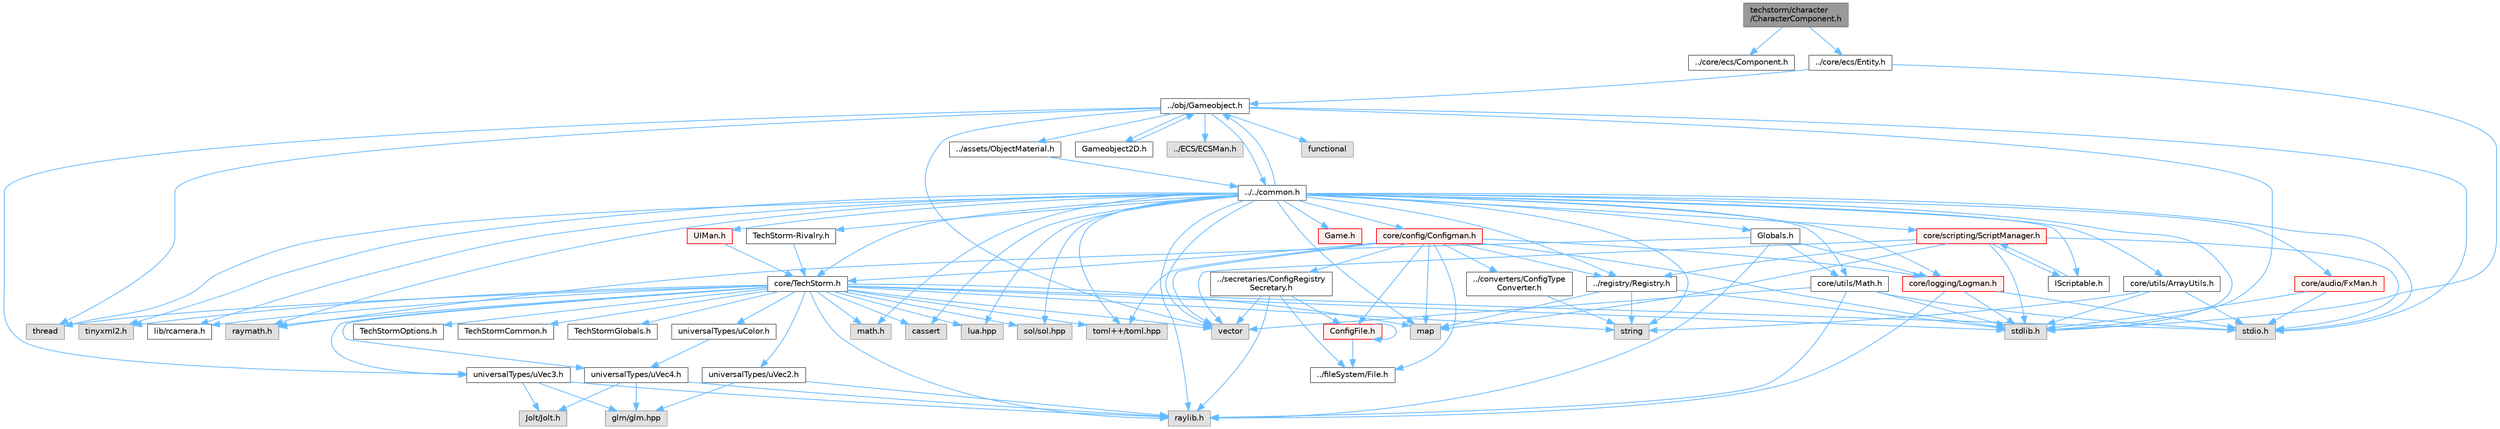 digraph "techstorm/character/CharacterComponent.h"
{
 // LATEX_PDF_SIZE
  bgcolor="transparent";
  edge [fontname=Helvetica,fontsize=10,labelfontname=Helvetica,labelfontsize=10];
  node [fontname=Helvetica,fontsize=10,shape=box,height=0.2,width=0.4];
  Node1 [id="Node000001",label="techstorm/character\l/CharacterComponent.h",height=0.2,width=0.4,color="gray40", fillcolor="grey60", style="filled", fontcolor="black",tooltip=" "];
  Node1 -> Node2 [id="edge1_Node000001_Node000002",color="steelblue1",style="solid",tooltip=" "];
  Node2 [id="Node000002",label="../core/ecs/Component.h",height=0.2,width=0.4,color="grey40", fillcolor="white", style="filled",URL="$core_2ecs_2_component_8h.html",tooltip=" "];
  Node1 -> Node3 [id="edge2_Node000001_Node000003",color="steelblue1",style="solid",tooltip=" "];
  Node3 [id="Node000003",label="../core/ecs/Entity.h",height=0.2,width=0.4,color="grey40", fillcolor="white", style="filled",URL="$core_2ecs_2_entity_8h.html",tooltip=" "];
  Node3 -> Node4 [id="edge3_Node000003_Node000004",color="steelblue1",style="solid",tooltip=" "];
  Node4 [id="Node000004",label="../obj/Gameobject.h",height=0.2,width=0.4,color="grey40", fillcolor="white", style="filled",URL="$core_2obj_2_gameobject_8h.html",tooltip=" "];
  Node4 -> Node5 [id="edge4_Node000004_Node000005",color="steelblue1",style="solid",tooltip=" "];
  Node5 [id="Node000005",label="../../common.h",height=0.2,width=0.4,color="grey40", fillcolor="white", style="filled",URL="$_common_8h.html",tooltip=" "];
  Node5 -> Node6 [id="edge5_Node000005_Node000006",color="steelblue1",style="solid",tooltip=" "];
  Node6 [id="Node000006",label="raylib.h",height=0.2,width=0.4,color="grey60", fillcolor="#E0E0E0", style="filled",tooltip=" "];
  Node5 -> Node7 [id="edge6_Node000005_Node000007",color="steelblue1",style="solid",tooltip=" "];
  Node7 [id="Node000007",label="raymath.h",height=0.2,width=0.4,color="grey60", fillcolor="#E0E0E0", style="filled",tooltip=" "];
  Node5 -> Node8 [id="edge7_Node000005_Node000008",color="steelblue1",style="solid",tooltip=" "];
  Node8 [id="Node000008",label="lib/rcamera.h",height=0.2,width=0.4,color="grey40", fillcolor="white", style="filled",URL="$rcamera_8h.html",tooltip=" "];
  Node5 -> Node9 [id="edge8_Node000005_Node000009",color="steelblue1",style="solid",tooltip=" "];
  Node9 [id="Node000009",label="stdio.h",height=0.2,width=0.4,color="grey60", fillcolor="#E0E0E0", style="filled",tooltip=" "];
  Node5 -> Node10 [id="edge9_Node000005_Node000010",color="steelblue1",style="solid",tooltip=" "];
  Node10 [id="Node000010",label="stdlib.h",height=0.2,width=0.4,color="grey60", fillcolor="#E0E0E0", style="filled",tooltip=" "];
  Node5 -> Node11 [id="edge10_Node000005_Node000011",color="steelblue1",style="solid",tooltip=" "];
  Node11 [id="Node000011",label="string",height=0.2,width=0.4,color="grey60", fillcolor="#E0E0E0", style="filled",tooltip=" "];
  Node5 -> Node12 [id="edge11_Node000005_Node000012",color="steelblue1",style="solid",tooltip=" "];
  Node12 [id="Node000012",label="vector",height=0.2,width=0.4,color="grey60", fillcolor="#E0E0E0", style="filled",tooltip=" "];
  Node5 -> Node13 [id="edge12_Node000005_Node000013",color="steelblue1",style="solid",tooltip=" "];
  Node13 [id="Node000013",label="map",height=0.2,width=0.4,color="grey60", fillcolor="#E0E0E0", style="filled",tooltip=" "];
  Node5 -> Node14 [id="edge13_Node000005_Node000014",color="steelblue1",style="solid",tooltip=" "];
  Node14 [id="Node000014",label="thread",height=0.2,width=0.4,color="grey60", fillcolor="#E0E0E0", style="filled",tooltip=" "];
  Node5 -> Node15 [id="edge14_Node000005_Node000015",color="steelblue1",style="solid",tooltip=" "];
  Node15 [id="Node000015",label="math.h",height=0.2,width=0.4,color="grey60", fillcolor="#E0E0E0", style="filled",tooltip=" "];
  Node5 -> Node16 [id="edge15_Node000005_Node000016",color="steelblue1",style="solid",tooltip=" "];
  Node16 [id="Node000016",label="cassert",height=0.2,width=0.4,color="grey60", fillcolor="#E0E0E0", style="filled",tooltip=" "];
  Node5 -> Node17 [id="edge16_Node000005_Node000017",color="steelblue1",style="solid",tooltip=" "];
  Node17 [id="Node000017",label="lua.hpp",height=0.2,width=0.4,color="grey60", fillcolor="#E0E0E0", style="filled",tooltip=" "];
  Node5 -> Node18 [id="edge17_Node000005_Node000018",color="steelblue1",style="solid",tooltip=" "];
  Node18 [id="Node000018",label="sol/sol.hpp",height=0.2,width=0.4,color="grey60", fillcolor="#E0E0E0", style="filled",tooltip=" "];
  Node5 -> Node19 [id="edge18_Node000005_Node000019",color="steelblue1",style="solid",tooltip=" "];
  Node19 [id="Node000019",label="toml++/toml.hpp",height=0.2,width=0.4,color="grey60", fillcolor="#E0E0E0", style="filled",tooltip=" "];
  Node5 -> Node20 [id="edge19_Node000005_Node000020",color="steelblue1",style="solid",tooltip=" "];
  Node20 [id="Node000020",label="tinyxml2.h",height=0.2,width=0.4,color="grey60", fillcolor="#E0E0E0", style="filled",tooltip=" "];
  Node5 -> Node21 [id="edge20_Node000005_Node000021",color="steelblue1",style="solid",tooltip=" "];
  Node21 [id="Node000021",label="Globals.h",height=0.2,width=0.4,color="grey40", fillcolor="white", style="filled",URL="$_globals_8h.html",tooltip=" "];
  Node21 -> Node6 [id="edge21_Node000021_Node000006",color="steelblue1",style="solid",tooltip=" "];
  Node21 -> Node7 [id="edge22_Node000021_Node000007",color="steelblue1",style="solid",tooltip=" "];
  Node21 -> Node22 [id="edge23_Node000021_Node000022",color="steelblue1",style="solid",tooltip=" "];
  Node22 [id="Node000022",label="core/utils/Math.h",height=0.2,width=0.4,color="grey40", fillcolor="white", style="filled",URL="$core_2utils_2_math_8h.html",tooltip=" "];
  Node22 -> Node6 [id="edge24_Node000022_Node000006",color="steelblue1",style="solid",tooltip=" "];
  Node22 -> Node10 [id="edge25_Node000022_Node000010",color="steelblue1",style="solid",tooltip=" "];
  Node22 -> Node9 [id="edge26_Node000022_Node000009",color="steelblue1",style="solid",tooltip=" "];
  Node22 -> Node12 [id="edge27_Node000022_Node000012",color="steelblue1",style="solid",tooltip=" "];
  Node21 -> Node23 [id="edge28_Node000021_Node000023",color="steelblue1",style="solid",tooltip=" "];
  Node23 [id="Node000023",label="core/logging/Logman.h",height=0.2,width=0.4,color="red", fillcolor="#FFF0F0", style="filled",URL="$core_2logging_2_logman_8h.html",tooltip=" "];
  Node23 -> Node9 [id="edge29_Node000023_Node000009",color="steelblue1",style="solid",tooltip=" "];
  Node23 -> Node10 [id="edge30_Node000023_Node000010",color="steelblue1",style="solid",tooltip=" "];
  Node23 -> Node6 [id="edge31_Node000023_Node000006",color="steelblue1",style="solid",tooltip=" "];
  Node5 -> Node26 [id="edge32_Node000005_Node000026",color="steelblue1",style="solid",tooltip=" "];
  Node26 [id="Node000026",label="core/TechStorm.h",height=0.2,width=0.4,color="grey40", fillcolor="white", style="filled",URL="$_tech_storm_8h.html",tooltip=" "];
  Node26 -> Node27 [id="edge33_Node000026_Node000027",color="steelblue1",style="solid",tooltip=" "];
  Node27 [id="Node000027",label="TechStormOptions.h",height=0.2,width=0.4,color="grey40", fillcolor="white", style="filled",URL="$_tech_storm_options_8h.html",tooltip=" "];
  Node26 -> Node28 [id="edge34_Node000026_Node000028",color="steelblue1",style="solid",tooltip=" "];
  Node28 [id="Node000028",label="TechStormCommon.h",height=0.2,width=0.4,color="grey40", fillcolor="white", style="filled",URL="$_tech_storm_common_8h.html",tooltip=" "];
  Node26 -> Node29 [id="edge35_Node000026_Node000029",color="steelblue1",style="solid",tooltip=" "];
  Node29 [id="Node000029",label="TechStormGlobals.h",height=0.2,width=0.4,color="grey40", fillcolor="white", style="filled",URL="$_tech_storm_globals_8h.html",tooltip=" "];
  Node26 -> Node6 [id="edge36_Node000026_Node000006",color="steelblue1",style="solid",tooltip=" "];
  Node26 -> Node7 [id="edge37_Node000026_Node000007",color="steelblue1",style="solid",tooltip=" "];
  Node26 -> Node8 [id="edge38_Node000026_Node000008",color="steelblue1",style="solid",tooltip=" "];
  Node26 -> Node9 [id="edge39_Node000026_Node000009",color="steelblue1",style="solid",tooltip=" "];
  Node26 -> Node10 [id="edge40_Node000026_Node000010",color="steelblue1",style="solid",tooltip=" "];
  Node26 -> Node12 [id="edge41_Node000026_Node000012",color="steelblue1",style="solid",tooltip=" "];
  Node26 -> Node11 [id="edge42_Node000026_Node000011",color="steelblue1",style="solid",tooltip=" "];
  Node26 -> Node13 [id="edge43_Node000026_Node000013",color="steelblue1",style="solid",tooltip=" "];
  Node26 -> Node14 [id="edge44_Node000026_Node000014",color="steelblue1",style="solid",tooltip=" "];
  Node26 -> Node15 [id="edge45_Node000026_Node000015",color="steelblue1",style="solid",tooltip=" "];
  Node26 -> Node16 [id="edge46_Node000026_Node000016",color="steelblue1",style="solid",tooltip=" "];
  Node26 -> Node17 [id="edge47_Node000026_Node000017",color="steelblue1",style="solid",tooltip=" "];
  Node26 -> Node18 [id="edge48_Node000026_Node000018",color="steelblue1",style="solid",tooltip=" "];
  Node26 -> Node19 [id="edge49_Node000026_Node000019",color="steelblue1",style="solid",tooltip=" "];
  Node26 -> Node20 [id="edge50_Node000026_Node000020",color="steelblue1",style="solid",tooltip=" "];
  Node26 -> Node30 [id="edge51_Node000026_Node000030",color="steelblue1",style="solid",tooltip=" "];
  Node30 [id="Node000030",label="universalTypes/uVec2.h",height=0.2,width=0.4,color="grey40", fillcolor="white", style="filled",URL="$u_vec2_8h.html",tooltip=" "];
  Node30 -> Node6 [id="edge52_Node000030_Node000006",color="steelblue1",style="solid",tooltip=" "];
  Node30 -> Node31 [id="edge53_Node000030_Node000031",color="steelblue1",style="solid",tooltip=" "];
  Node31 [id="Node000031",label="glm/glm.hpp",height=0.2,width=0.4,color="grey60", fillcolor="#E0E0E0", style="filled",tooltip=" "];
  Node26 -> Node32 [id="edge54_Node000026_Node000032",color="steelblue1",style="solid",tooltip=" "];
  Node32 [id="Node000032",label="universalTypes/uVec3.h",height=0.2,width=0.4,color="grey40", fillcolor="white", style="filled",URL="$u_vec3_8h.html",tooltip=" "];
  Node32 -> Node6 [id="edge55_Node000032_Node000006",color="steelblue1",style="solid",tooltip=" "];
  Node32 -> Node33 [id="edge56_Node000032_Node000033",color="steelblue1",style="solid",tooltip=" "];
  Node33 [id="Node000033",label="Jolt/Jolt.h",height=0.2,width=0.4,color="grey60", fillcolor="#E0E0E0", style="filled",tooltip=" "];
  Node32 -> Node31 [id="edge57_Node000032_Node000031",color="steelblue1",style="solid",tooltip=" "];
  Node26 -> Node34 [id="edge58_Node000026_Node000034",color="steelblue1",style="solid",tooltip=" "];
  Node34 [id="Node000034",label="universalTypes/uVec4.h",height=0.2,width=0.4,color="grey40", fillcolor="white", style="filled",URL="$u_vec4_8h.html",tooltip=" "];
  Node34 -> Node6 [id="edge59_Node000034_Node000006",color="steelblue1",style="solid",tooltip=" "];
  Node34 -> Node33 [id="edge60_Node000034_Node000033",color="steelblue1",style="solid",tooltip=" "];
  Node34 -> Node31 [id="edge61_Node000034_Node000031",color="steelblue1",style="solid",tooltip=" "];
  Node26 -> Node35 [id="edge62_Node000026_Node000035",color="steelblue1",style="solid",tooltip=" "];
  Node35 [id="Node000035",label="universalTypes/uColor.h",height=0.2,width=0.4,color="grey40", fillcolor="white", style="filled",URL="$u_color_8h.html",tooltip=" "];
  Node35 -> Node34 [id="edge63_Node000035_Node000034",color="steelblue1",style="solid",tooltip=" "];
  Node5 -> Node36 [id="edge64_Node000005_Node000036",color="steelblue1",style="solid",tooltip=" "];
  Node36 [id="Node000036",label="core/config/Configman.h",height=0.2,width=0.4,color="red", fillcolor="#FFF0F0", style="filled",URL="$core_2config_2_configman_8h.html",tooltip=" "];
  Node36 -> Node26 [id="edge65_Node000036_Node000026",color="steelblue1",style="solid",tooltip=" "];
  Node36 -> Node37 [id="edge66_Node000036_Node000037",color="steelblue1",style="solid",tooltip=" "];
  Node37 [id="Node000037",label="../fileSystem/File.h",height=0.2,width=0.4,color="grey40", fillcolor="white", style="filled",URL="$core_2file_system_2_file_8h.html",tooltip=" "];
  Node36 -> Node38 [id="edge67_Node000036_Node000038",color="steelblue1",style="solid",tooltip=" "];
  Node38 [id="Node000038",label="ConfigFile.h",height=0.2,width=0.4,color="red", fillcolor="#FFF0F0", style="filled",URL="$core_2config_2_config_file_8h.html",tooltip=" "];
  Node38 -> Node38 [id="edge68_Node000038_Node000038",color="steelblue1",style="solid",tooltip=" "];
  Node38 -> Node37 [id="edge69_Node000038_Node000037",color="steelblue1",style="solid",tooltip=" "];
  Node36 -> Node62 [id="edge70_Node000036_Node000062",color="steelblue1",style="solid",tooltip=" "];
  Node62 [id="Node000062",label="../converters/ConfigType\lConverter.h",height=0.2,width=0.4,color="grey40", fillcolor="white", style="filled",URL="$core_2converters_2_config_type_converter_8h.html",tooltip=" "];
  Node62 -> Node11 [id="edge71_Node000062_Node000011",color="steelblue1",style="solid",tooltip=" "];
  Node36 -> Node63 [id="edge72_Node000036_Node000063",color="steelblue1",style="solid",tooltip=" "];
  Node63 [id="Node000063",label="../secretaries/ConfigRegistry\lSecretary.h",height=0.2,width=0.4,color="grey40", fillcolor="white", style="filled",URL="$core_2secretaries_2_config_registry_secretary_8h.html",tooltip=" "];
  Node63 -> Node6 [id="edge73_Node000063_Node000006",color="steelblue1",style="solid",tooltip=" "];
  Node63 -> Node12 [id="edge74_Node000063_Node000012",color="steelblue1",style="solid",tooltip=" "];
  Node63 -> Node37 [id="edge75_Node000063_Node000037",color="steelblue1",style="solid",tooltip=" "];
  Node63 -> Node38 [id="edge76_Node000063_Node000038",color="steelblue1",style="solid",tooltip=" "];
  Node36 -> Node23 [id="edge77_Node000036_Node000023",color="steelblue1",style="solid",tooltip=" "];
  Node36 -> Node64 [id="edge78_Node000036_Node000064",color="steelblue1",style="solid",tooltip=" "];
  Node64 [id="Node000064",label="../registry/Registry.h",height=0.2,width=0.4,color="grey40", fillcolor="white", style="filled",URL="$core_2registry_2_registry_8h.html",tooltip=" "];
  Node64 -> Node10 [id="edge79_Node000064_Node000010",color="steelblue1",style="solid",tooltip=" "];
  Node64 -> Node13 [id="edge80_Node000064_Node000013",color="steelblue1",style="solid",tooltip=" "];
  Node64 -> Node11 [id="edge81_Node000064_Node000011",color="steelblue1",style="solid",tooltip=" "];
  Node36 -> Node19 [id="edge82_Node000036_Node000019",color="steelblue1",style="solid",tooltip=" "];
  Node36 -> Node12 [id="edge83_Node000036_Node000012",color="steelblue1",style="solid",tooltip=" "];
  Node36 -> Node10 [id="edge84_Node000036_Node000010",color="steelblue1",style="solid",tooltip=" "];
  Node36 -> Node13 [id="edge85_Node000036_Node000013",color="steelblue1",style="solid",tooltip=" "];
  Node5 -> Node23 [id="edge86_Node000005_Node000023",color="steelblue1",style="solid",tooltip=" "];
  Node5 -> Node4 [id="edge87_Node000005_Node000004",color="steelblue1",style="solid",tooltip=" "];
  Node5 -> Node22 [id="edge88_Node000005_Node000022",color="steelblue1",style="solid",tooltip=" "];
  Node5 -> Node64 [id="edge89_Node000005_Node000064",color="steelblue1",style="solid",tooltip=" "];
  Node5 -> Node65 [id="edge90_Node000005_Node000065",color="steelblue1",style="solid",tooltip=" "];
  Node65 [id="Node000065",label="core/scripting/ScriptManager.h",height=0.2,width=0.4,color="red", fillcolor="#FFF0F0", style="filled",URL="$core_2scripting_2_script_manager_8h.html",tooltip=" "];
  Node65 -> Node9 [id="edge91_Node000065_Node000009",color="steelblue1",style="solid",tooltip=" "];
  Node65 -> Node10 [id="edge92_Node000065_Node000010",color="steelblue1",style="solid",tooltip=" "];
  Node65 -> Node12 [id="edge93_Node000065_Node000012",color="steelblue1",style="solid",tooltip=" "];
  Node65 -> Node13 [id="edge94_Node000065_Node000013",color="steelblue1",style="solid",tooltip=" "];
  Node65 -> Node66 [id="edge95_Node000065_Node000066",color="steelblue1",style="solid",tooltip=" "];
  Node66 [id="Node000066",label="IScriptable.h",height=0.2,width=0.4,color="grey40", fillcolor="white", style="filled",URL="$core_2scripting_2_i_scriptable_8h.html",tooltip=" "];
  Node66 -> Node65 [id="edge96_Node000066_Node000065",color="steelblue1",style="solid",tooltip=" "];
  Node65 -> Node64 [id="edge97_Node000065_Node000064",color="steelblue1",style="solid",tooltip=" "];
  Node5 -> Node66 [id="edge98_Node000005_Node000066",color="steelblue1",style="solid",tooltip=" "];
  Node5 -> Node74 [id="edge99_Node000005_Node000074",color="steelblue1",style="solid",tooltip=" "];
  Node74 [id="Node000074",label="core/utils/ArrayUtils.h",height=0.2,width=0.4,color="grey40", fillcolor="white", style="filled",URL="$core_2utils_2_array_utils_8h.html",tooltip=" "];
  Node74 -> Node9 [id="edge100_Node000074_Node000009",color="steelblue1",style="solid",tooltip=" "];
  Node74 -> Node10 [id="edge101_Node000074_Node000010",color="steelblue1",style="solid",tooltip=" "];
  Node74 -> Node11 [id="edge102_Node000074_Node000011",color="steelblue1",style="solid",tooltip=" "];
  Node5 -> Node75 [id="edge103_Node000005_Node000075",color="steelblue1",style="solid",tooltip=" "];
  Node75 [id="Node000075",label="core/audio/FxMan.h",height=0.2,width=0.4,color="red", fillcolor="#FFF0F0", style="filled",URL="$core_2audio_2_fx_man_8h.html",tooltip=" "];
  Node75 -> Node10 [id="edge104_Node000075_Node000010",color="steelblue1",style="solid",tooltip=" "];
  Node75 -> Node9 [id="edge105_Node000075_Node000009",color="steelblue1",style="solid",tooltip=" "];
  Node5 -> Node79 [id="edge106_Node000005_Node000079",color="steelblue1",style="solid",tooltip=" "];
  Node79 [id="Node000079",label="UIMan.h",height=0.2,width=0.4,color="red", fillcolor="#FFF0F0", style="filled",URL="$core_2ui_2_u_i_man_8h.html",tooltip=" "];
  Node79 -> Node26 [id="edge107_Node000079_Node000026",color="steelblue1",style="solid",tooltip=" "];
  Node5 -> Node85 [id="edge108_Node000005_Node000085",color="steelblue1",style="solid",tooltip=" "];
  Node85 [id="Node000085",label="TechStorm-Rivalry.h",height=0.2,width=0.4,color="grey40", fillcolor="white", style="filled",URL="$techstorm-rivalry_8h.html",tooltip=" "];
  Node85 -> Node26 [id="edge109_Node000085_Node000026",color="steelblue1",style="solid",tooltip=" "];
  Node5 -> Node86 [id="edge110_Node000005_Node000086",color="steelblue1",style="solid",tooltip=" "];
  Node86 [id="Node000086",label="Game.h",height=0.2,width=0.4,color="red", fillcolor="#FFF0F0", style="filled",URL="$_game_8h.html",tooltip=" "];
  Node4 -> Node119 [id="edge111_Node000004_Node000119",color="steelblue1",style="solid",tooltip=" "];
  Node119 [id="Node000119",label="Gameobject2D.h",height=0.2,width=0.4,color="grey40", fillcolor="white", style="filled",URL="$core_2obj_2_gameobject2_d_8h.html",tooltip=" "];
  Node119 -> Node4 [id="edge112_Node000119_Node000004",color="steelblue1",style="solid",tooltip=" "];
  Node4 -> Node120 [id="edge113_Node000004_Node000120",color="steelblue1",style="solid",tooltip=" "];
  Node120 [id="Node000120",label="../ECS/ECSMan.h",height=0.2,width=0.4,color="grey60", fillcolor="#E0E0E0", style="filled",tooltip=" "];
  Node4 -> Node121 [id="edge114_Node000004_Node000121",color="steelblue1",style="solid",tooltip=" "];
  Node121 [id="Node000121",label="../assets/ObjectMaterial.h",height=0.2,width=0.4,color="grey40", fillcolor="white", style="filled",URL="$core_2assets_2_object_material_8h.html",tooltip=" "];
  Node121 -> Node5 [id="edge115_Node000121_Node000005",color="steelblue1",style="solid",tooltip=" "];
  Node4 -> Node32 [id="edge116_Node000004_Node000032",color="steelblue1",style="solid",tooltip=" "];
  Node4 -> Node9 [id="edge117_Node000004_Node000009",color="steelblue1",style="solid",tooltip=" "];
  Node4 -> Node10 [id="edge118_Node000004_Node000010",color="steelblue1",style="solid",tooltip=" "];
  Node4 -> Node12 [id="edge119_Node000004_Node000012",color="steelblue1",style="solid",tooltip=" "];
  Node4 -> Node72 [id="edge120_Node000004_Node000072",color="steelblue1",style="solid",tooltip=" "];
  Node72 [id="Node000072",label="functional",height=0.2,width=0.4,color="grey60", fillcolor="#E0E0E0", style="filled",tooltip=" "];
  Node4 -> Node14 [id="edge121_Node000004_Node000014",color="steelblue1",style="solid",tooltip=" "];
  Node3 -> Node10 [id="edge122_Node000003_Node000010",color="steelblue1",style="solid",tooltip=" "];
}
